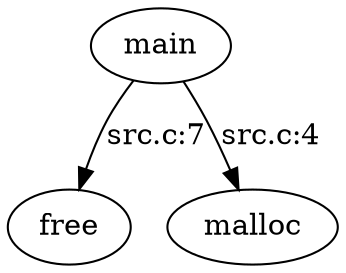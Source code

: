 digraph G {
  main;
  free;
  malloc;
  
  
  main -> free [label="src.c:7", ];
  main -> malloc [label="src.c:4", ];
  
  }